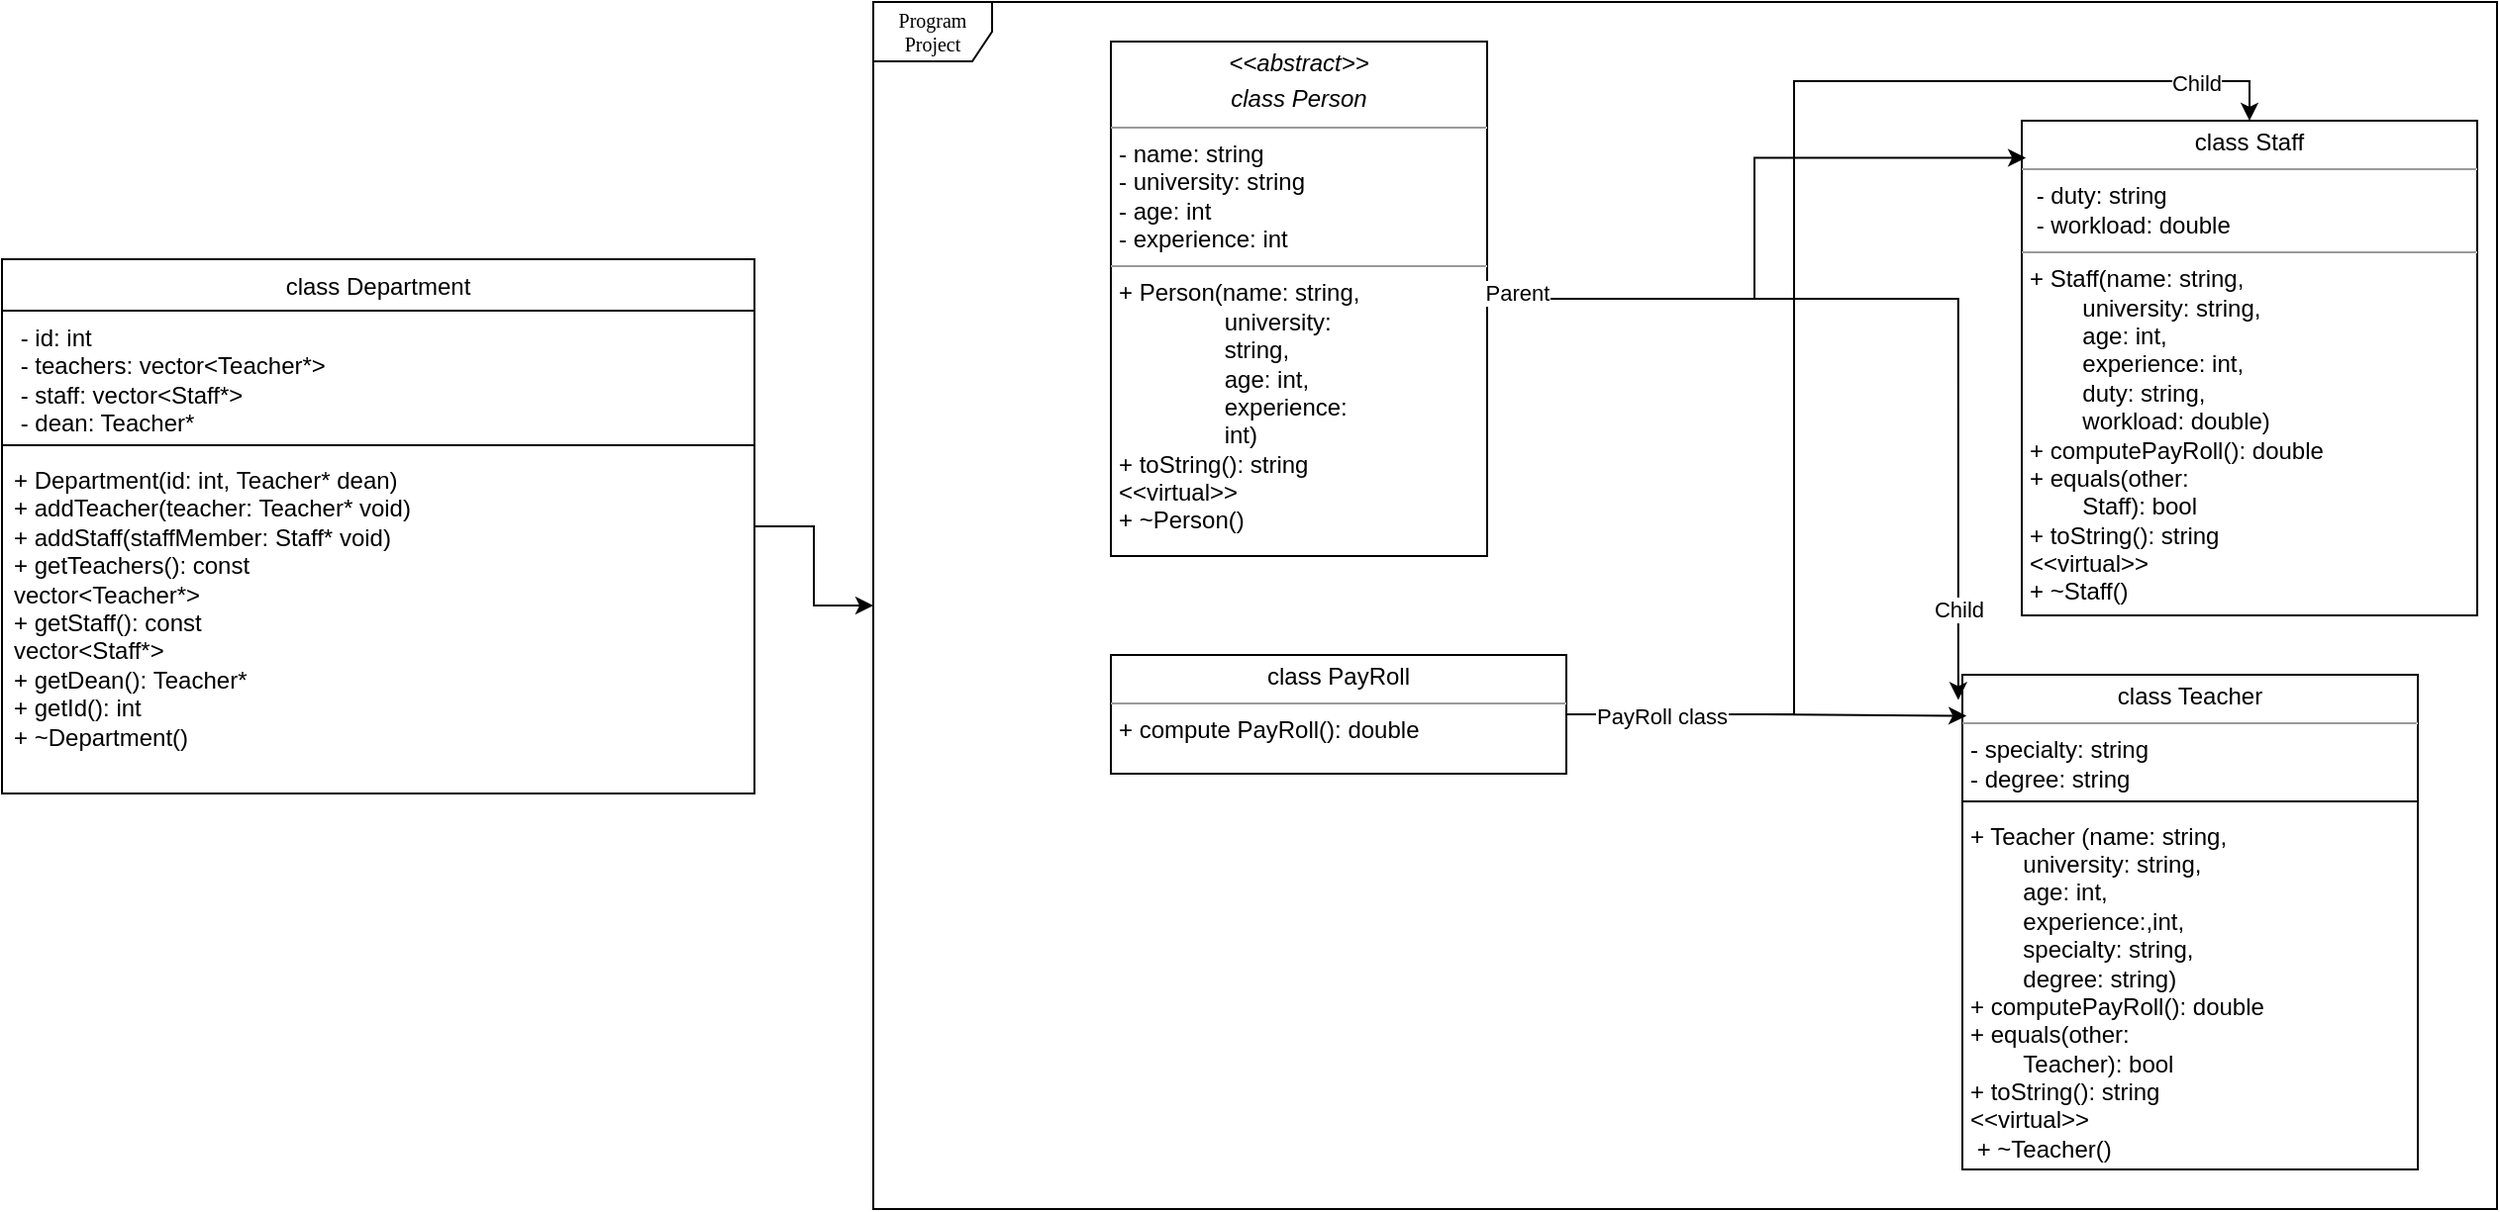 <mxfile version="24.4.13" type="github">
  <diagram name="Page-1" id="c4acf3e9-155e-7222-9cf6-157b1a14988f">
    <mxGraphModel dx="2546" dy="716" grid="1" gridSize="10" guides="1" tooltips="1" connect="1" arrows="1" fold="1" page="1" pageScale="1" pageWidth="850" pageHeight="1100" background="none" math="0" shadow="0">
      <root>
        <mxCell id="0" />
        <mxCell id="1" parent="0" />
        <mxCell id="17acba5748e5396b-1" value="Program Project" style="shape=umlFrame;whiteSpace=wrap;html=1;rounded=0;shadow=0;comic=0;labelBackgroundColor=none;strokeWidth=1;fontFamily=Verdana;fontSize=10;align=center;" parent="1" vertex="1">
          <mxGeometry x="-50" y="10" width="820" height="610" as="geometry" />
        </mxCell>
        <mxCell id="5d2195bd80daf111-18" value="&lt;p style=&quot;margin:0px;margin-top:4px;text-align:center;&quot;&gt;&lt;i&gt;&amp;lt;&amp;lt;abstract&amp;gt;&amp;gt;&lt;/i&gt;&lt;/p&gt;&lt;p style=&quot;margin:0px;margin-top:4px;text-align:center;&quot;&gt;&lt;i&gt;class Person&lt;/i&gt;&lt;/p&gt;&lt;hr size=&quot;1&quot;&gt;&lt;p style=&quot;margin:0px;margin-left:4px;&quot;&gt;- name: string&lt;/p&gt;&lt;p style=&quot;margin:0px;margin-left:4px;&quot;&gt;- university: string&lt;/p&gt;&lt;p style=&quot;margin:0px;margin-left:4px;&quot;&gt;- age: int&lt;/p&gt;&lt;p style=&quot;margin:0px;margin-left:4px;&quot;&gt;- experience: int&lt;/p&gt;&lt;hr size=&quot;1&quot;&gt;&lt;p style=&quot;margin:0px;margin-left:4px;&quot;&gt;+ Person(name: string,&amp;nbsp;&lt;/p&gt;&lt;p style=&quot;margin:0px;margin-left:4px;&quot;&gt;&lt;span style=&quot;background-color: initial;&quot;&gt;&amp;nbsp; &amp;nbsp; &amp;nbsp; &amp;nbsp; &amp;nbsp; &amp;nbsp; &amp;nbsp; &amp;nbsp; university:&amp;nbsp; &amp;nbsp;&amp;nbsp;&lt;/span&gt;&lt;/p&gt;&lt;p style=&quot;margin:0px;margin-left:4px;&quot;&gt;&amp;nbsp; &amp;nbsp; &amp;nbsp; &amp;nbsp; &amp;nbsp; &amp;nbsp; &amp;nbsp; &amp;nbsp; string,&amp;nbsp; &amp;nbsp; &amp;nbsp; &amp;nbsp;&lt;/p&gt;&lt;p style=&quot;margin:0px;margin-left:4px;&quot;&gt;&amp;nbsp; &amp;nbsp; &amp;nbsp; &amp;nbsp; &amp;nbsp; &amp;nbsp; &amp;nbsp; &amp;nbsp; age: int,&amp;nbsp; &amp;nbsp; &amp;nbsp;&amp;nbsp;&lt;/p&gt;&lt;p style=&quot;margin:0px;margin-left:4px;&quot;&gt;&amp;nbsp; &amp;nbsp; &amp;nbsp; &amp;nbsp; &amp;nbsp; &amp;nbsp; &amp;nbsp; &amp;nbsp; experience:&amp;nbsp; &amp;nbsp;&amp;nbsp;&lt;/p&gt;&lt;p style=&quot;margin:0px;margin-left:4px;&quot;&gt;&amp;nbsp; &amp;nbsp; &amp;nbsp; &amp;nbsp; &amp;nbsp; &amp;nbsp; &amp;nbsp; &amp;nbsp; int)&amp;nbsp; &amp;nbsp; &amp;nbsp; &amp;nbsp; &amp;nbsp;&amp;nbsp;&lt;/p&gt;&lt;p style=&quot;margin:0px;margin-left:4px;&quot;&gt;+ toString(): string&amp;nbsp; &amp;nbsp;&lt;/p&gt;&lt;p style=&quot;margin:0px;margin-left:4px;&quot;&gt;&amp;lt;&amp;lt;virtual&amp;gt;&amp;gt;&amp;nbsp; &amp;nbsp; &amp;nbsp; &amp;nbsp; &amp;nbsp; &amp;nbsp; &amp;nbsp;&lt;/p&gt;&lt;p style=&quot;margin:0px;margin-left:4px;&quot;&gt;+ ~Person()&amp;nbsp; &amp;nbsp;&amp;nbsp;&lt;/p&gt;" style="verticalAlign=top;align=left;overflow=fill;fontSize=12;fontFamily=Helvetica;html=1;rounded=0;shadow=0;comic=0;labelBackgroundColor=none;strokeWidth=1" parent="1" vertex="1">
          <mxGeometry x="70" y="30" width="190" height="260" as="geometry" />
        </mxCell>
        <mxCell id="5d2195bd80daf111-19" value="&lt;p style=&quot;margin:0px;margin-top:4px;text-align:center;&quot;&gt;class Teacher&lt;/p&gt;&lt;hr size=&quot;1&quot;&gt;&lt;p style=&quot;margin:0px;margin-left:4px;&quot;&gt;&lt;/p&gt;&lt;p style=&quot;margin:0px;margin-left:4px;&quot;&gt;&lt;span style=&quot;background-color: initial;&quot;&gt;- specialty:&amp;nbsp;&lt;/span&gt;&lt;span style=&quot;background-color: initial;&quot;&gt;string&amp;nbsp; &amp;nbsp;&lt;/span&gt;&lt;br&gt;&lt;/p&gt;&lt;p style=&quot;margin:0px;margin-left:4px;&quot;&gt;- degree:&amp;nbsp;&lt;span style=&quot;background-color: initial;&quot;&gt;string&amp;nbsp;&amp;nbsp;&lt;/span&gt;&lt;/p&gt;&lt;p style=&quot;margin:0px;margin-left:4px;&quot;&gt;&lt;span style=&quot;background-color: initial;&quot;&gt;&lt;br&gt;&lt;/span&gt;&lt;/p&gt;&lt;p style=&quot;margin:0px;margin-left:4px;&quot;&gt;+ Teacher (name:&amp;nbsp;&lt;span style=&quot;background-color: initial;&quot;&gt;string,&amp;nbsp;&lt;/span&gt;&lt;/p&gt;&lt;p style=&quot;margin:0px;margin-left:4px;&quot;&gt;&lt;span style=&quot;background-color: initial;&quot;&gt;&lt;span style=&quot;white-space: pre;&quot;&gt;&#x9;&lt;/span&gt;university:&amp;nbsp;&lt;/span&gt;&lt;span style=&quot;background-color: initial;&quot;&gt;string,&amp;nbsp;&amp;nbsp;&lt;/span&gt;&lt;/p&gt;&lt;p style=&quot;margin:0px;margin-left:4px;&quot;&gt;&lt;span style=&quot;white-space: pre;&quot;&gt;&#x9;&lt;/span&gt;age: int,&amp;nbsp; &amp;nbsp; &amp;nbsp;&lt;/p&gt;&lt;p style=&quot;margin:0px;margin-left:4px;&quot;&gt;&lt;span style=&quot;background-color: initial;&quot;&gt;&lt;span style=&quot;white-space: pre;&quot;&gt;&#x9;&lt;/span&gt;experience:,&lt;/span&gt;&lt;span style=&quot;background-color: initial;&quot;&gt;int,&amp;nbsp; &amp;nbsp; &amp;nbsp; &amp;nbsp;&lt;/span&gt;&lt;/p&gt;&lt;p style=&quot;margin:0px;margin-left:4px;&quot;&gt;&lt;span style=&quot;background-color: initial;&quot;&gt;&lt;span style=&quot;white-space: pre;&quot;&gt;&#x9;&lt;/span&gt;specialty:&lt;/span&gt;&lt;span style=&quot;background-color: initial;&quot;&gt;&amp;nbsp;string,&amp;nbsp;&lt;/span&gt;&lt;/p&gt;&lt;p style=&quot;margin:0px;margin-left:4px;&quot;&gt;&lt;span style=&quot;white-space: pre;&quot;&gt;&#x9;&lt;/span&gt;degree:&amp;nbsp;&lt;span style=&quot;background-color: initial;&quot;&gt;string)&amp;nbsp; &amp;nbsp; &amp;nbsp;&amp;nbsp;&lt;/span&gt;&lt;/p&gt;&lt;p style=&quot;margin:0px;margin-left:4px;&quot;&gt;+ computePayRoll():&amp;nbsp;&lt;span style=&quot;background-color: initial;&quot;&gt;double&amp;nbsp;&lt;/span&gt;&lt;/p&gt;&lt;p style=&quot;margin:0px;margin-left:4px;&quot;&gt;+ equals(other:&amp;nbsp;&amp;nbsp;&lt;/p&gt;&lt;p style=&quot;margin:0px;margin-left:4px;&quot;&gt;&lt;span style=&quot;background-color: initial;&quot;&gt;&lt;span style=&quot;white-space: pre;&quot;&gt;&#x9;&lt;/span&gt;Teacher):&lt;/span&gt;&lt;span style=&quot;background-color: initial;&quot;&gt;&amp;nbsp;bool&amp;nbsp; &amp;nbsp;&lt;/span&gt;&lt;/p&gt;&lt;p style=&quot;margin:0px;margin-left:4px;&quot;&gt;+ toString(): string&amp;nbsp; &amp;nbsp;&lt;/p&gt;&lt;p style=&quot;margin:0px;margin-left:4px;&quot;&gt;&lt;span style=&quot;background-color: initial;&quot;&gt;&amp;lt;&amp;lt;virtual&amp;gt;&amp;gt;&amp;nbsp; &amp;nbsp; &amp;nbsp; &amp;nbsp; &amp;nbsp; &amp;nbsp;&amp;nbsp;&lt;/span&gt;&lt;/p&gt;&lt;p style=&quot;margin:0px;margin-left:4px;&quot;&gt;&lt;span style=&quot;background-color: initial;&quot;&gt;&amp;nbsp;+ ~Teacher()&amp;nbsp;&lt;/span&gt;&lt;/p&gt;" style="verticalAlign=top;align=left;overflow=fill;fontSize=12;fontFamily=Helvetica;html=1;rounded=0;shadow=0;comic=0;labelBackgroundColor=none;strokeWidth=1" parent="1" vertex="1">
          <mxGeometry x="500" y="350" width="230" height="250" as="geometry" />
        </mxCell>
        <mxCell id="LvMjk4B5w0dxx_g9D-OM-21" style="edgeStyle=orthogonalEdgeStyle;rounded=0;orthogonalLoop=1;jettySize=auto;html=1;entryX=0.5;entryY=0;entryDx=0;entryDy=0;" parent="1" source="5d2195bd80daf111-20" target="LvMjk4B5w0dxx_g9D-OM-23" edge="1">
          <mxGeometry relative="1" as="geometry">
            <mxPoint x="425" y="40" as="targetPoint" />
          </mxGeometry>
        </mxCell>
        <mxCell id="Bh-_urNm_L3etP5NiJio-16" value="Child" style="edgeLabel;html=1;align=center;verticalAlign=middle;resizable=0;points=[];" parent="LvMjk4B5w0dxx_g9D-OM-21" vertex="1" connectable="0">
          <mxGeometry x="0.861" y="-1" relative="1" as="geometry">
            <mxPoint as="offset" />
          </mxGeometry>
        </mxCell>
        <mxCell id="5d2195bd80daf111-20" value="&lt;p style=&quot;margin:0px;margin-top:4px;text-align:center;&quot;&gt;class PayRoll&lt;/p&gt;&lt;hr size=&quot;1&quot;&gt;&lt;p style=&quot;margin:0px;margin-left:4px;&quot;&gt;+ compute PayRoll(): double&lt;/p&gt;" style="verticalAlign=top;align=left;overflow=fill;fontSize=12;fontFamily=Helvetica;html=1;rounded=0;shadow=0;comic=0;labelBackgroundColor=none;strokeWidth=1" parent="1" vertex="1">
          <mxGeometry x="70" y="340" width="230" height="60" as="geometry" />
        </mxCell>
        <mxCell id="LvMjk4B5w0dxx_g9D-OM-23" value="&lt;p style=&quot;margin:0px;margin-top:4px;text-align:center;&quot;&gt;class Staff&lt;/p&gt;&lt;hr size=&quot;1&quot;&gt;&lt;p style=&quot;margin:0px;margin-left:4px;&quot;&gt;&amp;nbsp;- duty: string&lt;/p&gt;&lt;p style=&quot;margin:0px;margin-left:4px;&quot;&gt;&amp;nbsp;- workload: double&lt;/p&gt;&lt;hr size=&quot;1&quot;&gt;&lt;p style=&quot;margin:0px;margin-left:4px;&quot;&gt;+ Staff(name: string,&lt;/p&gt;&lt;p style=&quot;margin:0px;margin-left:4px;&quot;&gt;&amp;nbsp;&lt;span style=&quot;white-space: pre;&quot;&gt;&#x9;&lt;/span&gt;university:&amp;nbsp;&lt;span style=&quot;background-color: initial;&quot;&gt;string,&amp;nbsp;&lt;/span&gt;&lt;/p&gt;&lt;p style=&quot;margin:0px;margin-left:4px;&quot;&gt;&lt;span style=&quot;white-space: pre;&quot;&gt;&#x9;&lt;/span&gt;age: int,&amp;nbsp; &amp;nbsp; &amp;nbsp;&lt;/p&gt;&lt;p style=&quot;margin:0px;margin-left:4px;&quot;&gt;&amp;nbsp; &amp;nbsp; &amp;nbsp; &amp;nbsp; experience: i&lt;span style=&quot;background-color: initial;&quot;&gt;nt,&amp;nbsp;&lt;/span&gt;&lt;/p&gt;&lt;p style=&quot;margin:0px;margin-left:4px;&quot;&gt;&lt;span style=&quot;background-color: initial;&quot;&gt;&lt;span style=&quot;white-space: pre;&quot;&gt;&#x9;&lt;/span&gt;duty: string,&amp;nbsp; &amp;nbsp; &amp;nbsp; &amp;nbsp;&lt;/span&gt;&lt;/p&gt;&lt;p style=&quot;margin:0px;margin-left:4px;&quot;&gt;&amp;nbsp; &amp;nbsp; &amp;nbsp; &amp;nbsp; workload:&amp;nbsp;&lt;span style=&quot;background-color: initial;&quot;&gt;double)&amp;nbsp; &amp;nbsp; &amp;nbsp;&amp;nbsp;&lt;/span&gt;&lt;/p&gt;&lt;p style=&quot;margin:0px;margin-left:4px;&quot;&gt;+ computePayRoll():&amp;nbsp;&lt;span style=&quot;background-color: initial;&quot;&gt;double&amp;nbsp; &amp;nbsp; &amp;nbsp;&amp;nbsp;&lt;/span&gt;&lt;/p&gt;&lt;p style=&quot;margin:0px;margin-left:4px;&quot;&gt;+ equals(other:&amp;nbsp; &amp;nbsp;&amp;nbsp;&lt;/p&gt;&lt;p style=&quot;margin:0px;margin-left:4px;&quot;&gt;&lt;span style=&quot;white-space: pre;&quot;&gt;&#x9;&lt;/span&gt;Staff): bool&amp;nbsp;&lt;/p&gt;&lt;p style=&quot;margin:0px;margin-left:4px;&quot;&gt;+ toString(): string&lt;/p&gt;&lt;p style=&quot;margin:0px;margin-left:4px;&quot;&gt;&amp;lt;&amp;lt;virtual&amp;gt;&amp;gt;&amp;nbsp; &amp;nbsp; &amp;nbsp; &amp;nbsp;&amp;nbsp;&lt;/p&gt;&lt;p style=&quot;margin:0px;margin-left:4px;&quot;&gt;+ ~Staff()&amp;nbsp; &amp;nbsp;&amp;nbsp;&lt;/p&gt;&lt;p style=&quot;margin:0px;margin-left:4px;&quot;&gt;&lt;br&gt;&lt;/p&gt;" style="verticalAlign=top;align=left;overflow=fill;fontSize=12;fontFamily=Helvetica;html=1;rounded=0;shadow=0;comic=0;labelBackgroundColor=none;strokeWidth=1" parent="1" vertex="1">
          <mxGeometry x="530" y="70" width="230" height="250" as="geometry" />
        </mxCell>
        <mxCell id="Bh-_urNm_L3etP5NiJio-2" style="edgeStyle=orthogonalEdgeStyle;rounded=0;orthogonalLoop=1;jettySize=auto;html=1;entryX=-0.009;entryY=0.051;entryDx=0;entryDy=0;entryPerimeter=0;" parent="1" source="5d2195bd80daf111-18" target="5d2195bd80daf111-19" edge="1">
          <mxGeometry relative="1" as="geometry" />
        </mxCell>
        <mxCell id="Bh-_urNm_L3etP5NiJio-21" value="Child" style="edgeLabel;html=1;align=center;verticalAlign=middle;resizable=0;points=[];" parent="Bh-_urNm_L3etP5NiJio-2" vertex="1" connectable="0">
          <mxGeometry x="0.792" relative="1" as="geometry">
            <mxPoint as="offset" />
          </mxGeometry>
        </mxCell>
        <mxCell id="Bh-_urNm_L3etP5NiJio-3" style="edgeStyle=orthogonalEdgeStyle;rounded=0;orthogonalLoop=1;jettySize=auto;html=1;entryX=0.009;entryY=0.083;entryDx=0;entryDy=0;entryPerimeter=0;" parent="1" source="5d2195bd80daf111-20" target="5d2195bd80daf111-19" edge="1">
          <mxGeometry relative="1" as="geometry" />
        </mxCell>
        <mxCell id="XJJdo-Auk5NDTR2lQJK0-2" value="PayRoll class" style="edgeLabel;html=1;align=center;verticalAlign=middle;resizable=0;points=[];" vertex="1" connectable="0" parent="Bh-_urNm_L3etP5NiJio-3">
          <mxGeometry x="-0.531" y="-1" relative="1" as="geometry">
            <mxPoint as="offset" />
          </mxGeometry>
        </mxCell>
        <mxCell id="Bh-_urNm_L3etP5NiJio-4" style="edgeStyle=orthogonalEdgeStyle;rounded=0;orthogonalLoop=1;jettySize=auto;html=1;entryX=0.009;entryY=0.075;entryDx=0;entryDy=0;entryPerimeter=0;" parent="1" source="5d2195bd80daf111-18" target="LvMjk4B5w0dxx_g9D-OM-23" edge="1">
          <mxGeometry relative="1" as="geometry" />
        </mxCell>
        <mxCell id="Bh-_urNm_L3etP5NiJio-15" value="Parent" style="edgeLabel;html=1;align=center;verticalAlign=middle;resizable=0;points=[];" parent="Bh-_urNm_L3etP5NiJio-4" vertex="1" connectable="0">
          <mxGeometry x="-0.912" y="3" relative="1" as="geometry">
            <mxPoint as="offset" />
          </mxGeometry>
        </mxCell>
        <mxCell id="XJJdo-Auk5NDTR2lQJK0-20" style="edgeStyle=orthogonalEdgeStyle;rounded=0;orthogonalLoop=1;jettySize=auto;html=1;" edge="1" parent="1" source="Bh-_urNm_L3etP5NiJio-9" target="17acba5748e5396b-1">
          <mxGeometry relative="1" as="geometry" />
        </mxCell>
        <mxCell id="Bh-_urNm_L3etP5NiJio-9" value="&lt;span style=&quot;font-weight: 400;&quot;&gt;class Department&lt;/span&gt;" style="swimlane;fontStyle=1;align=center;verticalAlign=top;childLayout=stackLayout;horizontal=1;startSize=26;horizontalStack=0;resizeParent=1;resizeParentMax=0;resizeLast=0;collapsible=1;marginBottom=0;whiteSpace=wrap;html=1;" parent="1" vertex="1">
          <mxGeometry x="-490" y="140" width="380" height="270" as="geometry" />
        </mxCell>
        <mxCell id="Bh-_urNm_L3etP5NiJio-10" value="&amp;nbsp;- id: int&lt;div&gt;&amp;nbsp;- teachers: vector&amp;lt;Teacher*&amp;gt;&lt;/div&gt;&lt;div&gt;&amp;nbsp;- staff: vector&amp;lt;Staff*&amp;gt;&lt;/div&gt;&lt;div&gt;&amp;nbsp;- dean: Teacher*&lt;/div&gt;" style="text;strokeColor=none;fillColor=none;align=left;verticalAlign=top;spacingLeft=4;spacingRight=4;overflow=hidden;rotatable=0;points=[[0,0.5],[1,0.5]];portConstraint=eastwest;whiteSpace=wrap;html=1;" parent="Bh-_urNm_L3etP5NiJio-9" vertex="1">
          <mxGeometry y="26" width="380" height="64" as="geometry" />
        </mxCell>
        <mxCell id="Bh-_urNm_L3etP5NiJio-11" value="" style="line;strokeWidth=1;fillColor=none;align=left;verticalAlign=middle;spacingTop=-1;spacingLeft=3;spacingRight=3;rotatable=0;labelPosition=right;points=[];portConstraint=eastwest;strokeColor=inherit;" parent="Bh-_urNm_L3etP5NiJio-9" vertex="1">
          <mxGeometry y="90" width="380" height="8" as="geometry" />
        </mxCell>
        <mxCell id="Bh-_urNm_L3etP5NiJio-12" value="&lt;div&gt;+ Department(id: int,&amp;nbsp;&lt;span style=&quot;background-color: initial;&quot;&gt;Teacher*&amp;nbsp;&lt;/span&gt;&lt;span style=&quot;background-color: initial;&quot;&gt;dean)&amp;nbsp;&amp;nbsp;&lt;/span&gt;&lt;/div&gt;&lt;div&gt;+ addTeacher(teacher:&amp;nbsp;&lt;span style=&quot;background-color: initial;&quot;&gt;Teacher*&amp;nbsp;&lt;/span&gt;&lt;span style=&quot;background-color: initial;&quot;&gt;void)&amp;nbsp;&amp;nbsp;&lt;/span&gt;&lt;/div&gt;&lt;div&gt;+ addStaff(staffMember:&amp;nbsp;&lt;span style=&quot;background-color: initial;&quot;&gt;Staff*&lt;/span&gt;&lt;span style=&quot;background-color: initial;&quot;&gt;&amp;nbsp;void)&lt;/span&gt;&lt;/div&gt;&lt;div&gt;+ getTeachers():&amp;nbsp;&lt;span style=&quot;background-color: initial;&quot;&gt;const&lt;/span&gt;&lt;/div&gt;&lt;div&gt;vector&amp;lt;Teacher*&amp;gt;&lt;/div&gt;&lt;div&gt;&lt;span style=&quot;background-color: initial;&quot;&gt;+ getStaff():&amp;nbsp;&lt;/span&gt;&lt;span style=&quot;background-color: initial;&quot;&gt;const&lt;/span&gt;&lt;/div&gt;&lt;div&gt;vector&amp;lt;Staff*&amp;gt;&amp;nbsp;&lt;/div&gt;&lt;div&gt;&lt;span style=&quot;background-color: initial;&quot;&gt;+ getDean():&amp;nbsp;&lt;/span&gt;&lt;span style=&quot;background-color: initial;&quot;&gt;Teacher*&lt;/span&gt;&lt;/div&gt;&lt;div&gt;&lt;span style=&quot;background-color: initial;&quot;&gt;+ getId():&amp;nbsp;&lt;/span&gt;&lt;span style=&quot;background-color: initial;&quot;&gt;int&amp;nbsp;&amp;nbsp;&lt;/span&gt;&lt;/div&gt;&lt;div&gt;+ ~Department()&amp;nbsp;&lt;br&gt;&lt;/div&gt;" style="text;strokeColor=none;fillColor=none;align=left;verticalAlign=top;spacingLeft=4;spacingRight=4;overflow=hidden;rotatable=0;points=[[0,0.5],[1,0.5]];portConstraint=eastwest;whiteSpace=wrap;html=1;" parent="Bh-_urNm_L3etP5NiJio-9" vertex="1">
          <mxGeometry y="98" width="380" height="172" as="geometry" />
        </mxCell>
        <mxCell id="XJJdo-Auk5NDTR2lQJK0-17" value="" style="line;strokeWidth=1;fillColor=none;align=left;verticalAlign=middle;spacingTop=-1;spacingLeft=3;spacingRight=3;rotatable=0;labelPosition=right;points=[];portConstraint=eastwest;strokeColor=inherit;" vertex="1" parent="1">
          <mxGeometry x="500" y="410" width="230" height="8" as="geometry" />
        </mxCell>
      </root>
    </mxGraphModel>
  </diagram>
</mxfile>
